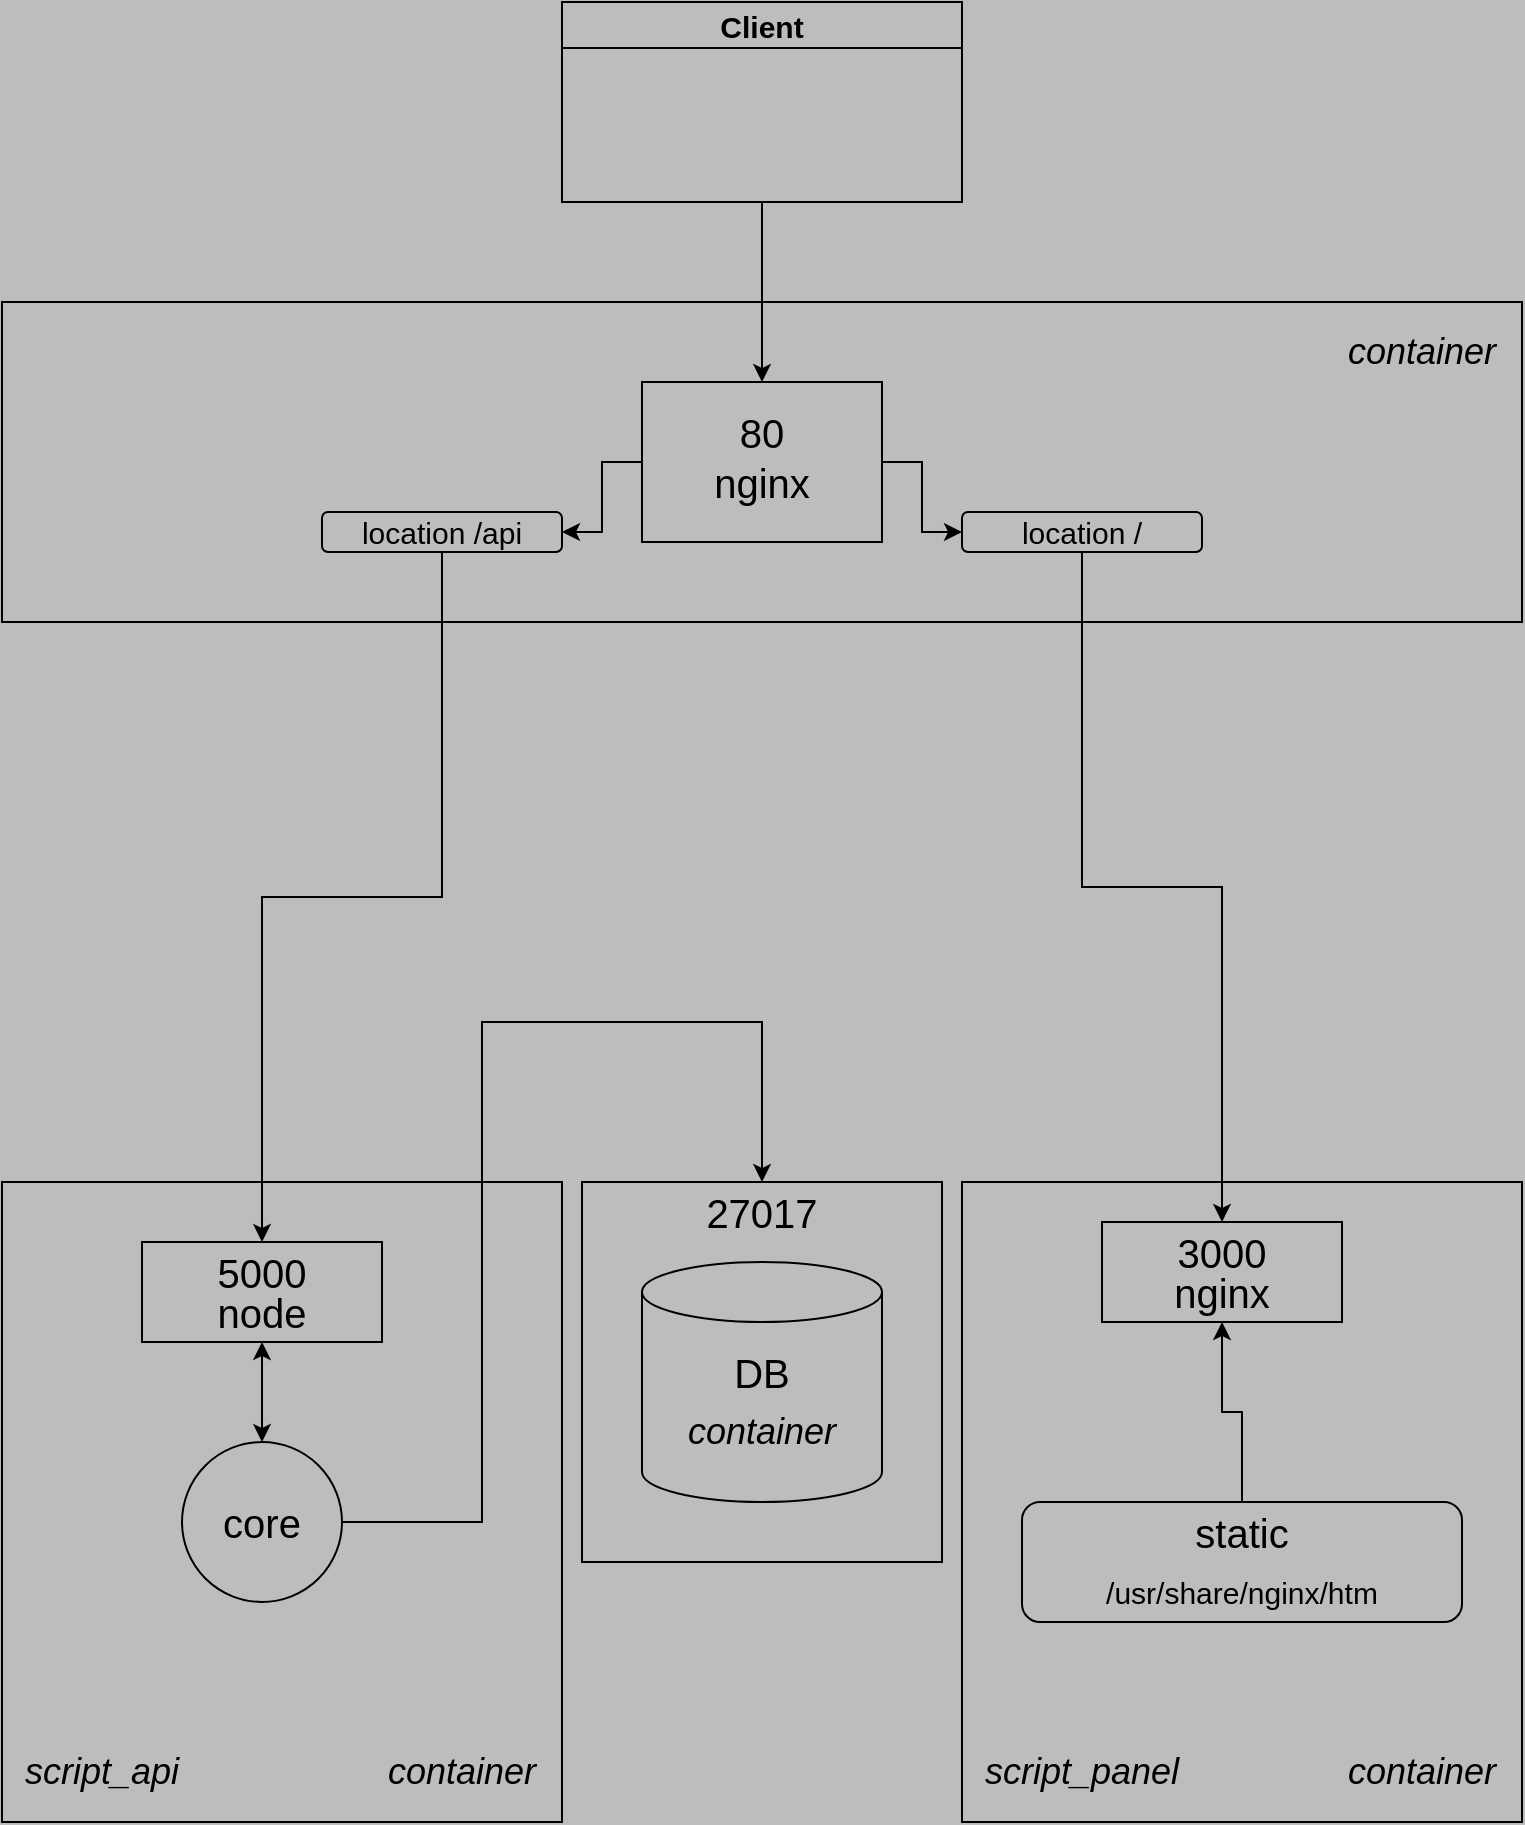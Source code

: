 <mxfile version="20.8.20" type="github">
  <diagram name="Страница 1" id="M6MnVRrjUb-IilKqB1AO">
    <mxGraphModel dx="2304" dy="1134" grid="1" gridSize="10" guides="1" tooltips="1" connect="1" arrows="1" fold="1" page="1" pageScale="1" pageWidth="827" pageHeight="1169" background="#bdbdbd" math="0" shadow="0">
      <root>
        <mxCell id="0" />
        <mxCell id="1" parent="0" />
        <mxCell id="pa2Qshf86sT0noNAij-P-2" value="" style="rounded=0;whiteSpace=wrap;html=1;fillColor=none;" vertex="1" parent="1">
          <mxGeometry x="40" y="160" width="760" height="160" as="geometry" />
        </mxCell>
        <mxCell id="pa2Qshf86sT0noNAij-P-3" value="&lt;font style=&quot;font-size: 20px;&quot;&gt;nginx&lt;/font&gt;" style="text;html=1;strokeColor=none;fillColor=none;align=center;verticalAlign=middle;whiteSpace=wrap;rounded=0;" vertex="1" parent="1">
          <mxGeometry x="390" y="235" width="60" height="30" as="geometry" />
        </mxCell>
        <mxCell id="pa2Qshf86sT0noNAij-P-4" value="&lt;font style=&quot;font-size: 18px;&quot;&gt;&lt;i&gt;container&lt;/i&gt;&lt;/font&gt;" style="text;html=1;strokeColor=none;fillColor=none;align=center;verticalAlign=middle;whiteSpace=wrap;rounded=0;" vertex="1" parent="1">
          <mxGeometry x="720" y="170" width="60" height="30" as="geometry" />
        </mxCell>
        <mxCell id="pa2Qshf86sT0noNAij-P-5" value="&lt;font style=&quot;font-size: 20px;&quot;&gt;80&lt;/font&gt;" style="text;html=1;strokeColor=none;fillColor=none;align=center;verticalAlign=middle;whiteSpace=wrap;rounded=0;" vertex="1" parent="1">
          <mxGeometry x="390" y="210" width="60" height="30" as="geometry" />
        </mxCell>
        <mxCell id="pa2Qshf86sT0noNAij-P-6" value="" style="rounded=0;whiteSpace=wrap;html=1;fillColor=none;" vertex="1" parent="1">
          <mxGeometry x="40" y="600" width="280" height="320" as="geometry" />
        </mxCell>
        <mxCell id="pa2Qshf86sT0noNAij-P-7" value="" style="rounded=0;whiteSpace=wrap;html=1;fillColor=none;" vertex="1" parent="1">
          <mxGeometry x="520" y="600" width="280" height="320" as="geometry" />
        </mxCell>
        <mxCell id="pa2Qshf86sT0noNAij-P-9" value="" style="shape=cylinder3;whiteSpace=wrap;html=1;boundedLbl=1;backgroundOutline=1;size=15;fontSize=18;fillColor=none;" vertex="1" parent="1">
          <mxGeometry x="360" y="640" width="120" height="120" as="geometry" />
        </mxCell>
        <mxCell id="pa2Qshf86sT0noNAij-P-10" value="&lt;font style=&quot;font-size: 18px;&quot;&gt;&lt;i&gt;container&lt;/i&gt;&lt;/font&gt;" style="text;html=1;strokeColor=none;fillColor=none;align=center;verticalAlign=middle;whiteSpace=wrap;rounded=0;" vertex="1" parent="1">
          <mxGeometry x="720" y="880" width="60" height="30" as="geometry" />
        </mxCell>
        <mxCell id="pa2Qshf86sT0noNAij-P-11" value="&lt;font style=&quot;font-size: 18px;&quot;&gt;&lt;i&gt;container&lt;/i&gt;&lt;/font&gt;" style="text;html=1;strokeColor=none;fillColor=none;align=center;verticalAlign=middle;whiteSpace=wrap;rounded=0;" vertex="1" parent="1">
          <mxGeometry x="240" y="880" width="60" height="30" as="geometry" />
        </mxCell>
        <mxCell id="pa2Qshf86sT0noNAij-P-12" value="" style="rounded=0;whiteSpace=wrap;html=1;fillColor=none;" vertex="1" parent="1">
          <mxGeometry x="330" y="600" width="180" height="190" as="geometry" />
        </mxCell>
        <mxCell id="pa2Qshf86sT0noNAij-P-13" value="&lt;font style=&quot;font-size: 18px;&quot;&gt;&lt;i&gt;container&lt;/i&gt;&lt;/font&gt;" style="text;html=1;strokeColor=none;fillColor=none;align=center;verticalAlign=middle;whiteSpace=wrap;rounded=0;" vertex="1" parent="1">
          <mxGeometry x="390" y="710" width="60" height="30" as="geometry" />
        </mxCell>
        <mxCell id="pa2Qshf86sT0noNAij-P-14" value="&lt;font style=&quot;font-size: 18px;&quot;&gt;&lt;i&gt;script_panel&lt;/i&gt;&lt;/font&gt;" style="text;html=1;strokeColor=none;fillColor=none;align=center;verticalAlign=middle;whiteSpace=wrap;rounded=0;" vertex="1" parent="1">
          <mxGeometry x="550" y="880" width="60" height="30" as="geometry" />
        </mxCell>
        <mxCell id="pa2Qshf86sT0noNAij-P-15" value="&lt;font style=&quot;font-size: 18px;&quot;&gt;&lt;i&gt;script_api&lt;/i&gt;&lt;/font&gt;" style="text;html=1;strokeColor=none;fillColor=none;align=center;verticalAlign=middle;whiteSpace=wrap;rounded=0;" vertex="1" parent="1">
          <mxGeometry x="60" y="880" width="60" height="30" as="geometry" />
        </mxCell>
        <mxCell id="pa2Qshf86sT0noNAij-P-17" value="" style="rounded=0;whiteSpace=wrap;html=1;fontSize=18;fillColor=none;" vertex="1" parent="1">
          <mxGeometry x="590" y="620" width="120" height="50" as="geometry" />
        </mxCell>
        <mxCell id="pa2Qshf86sT0noNAij-P-18" value="&lt;font style=&quot;font-size: 20px;&quot;&gt;nginx&lt;/font&gt;" style="text;html=1;strokeColor=none;fillColor=none;align=center;verticalAlign=middle;whiteSpace=wrap;rounded=0;" vertex="1" parent="1">
          <mxGeometry x="620" y="640" width="60" height="30" as="geometry" />
        </mxCell>
        <mxCell id="pa2Qshf86sT0noNAij-P-19" value="&lt;font style=&quot;font-size: 20px;&quot;&gt;3000&lt;/font&gt;" style="text;html=1;strokeColor=none;fillColor=none;align=center;verticalAlign=middle;whiteSpace=wrap;rounded=0;" vertex="1" parent="1">
          <mxGeometry x="620" y="620" width="60" height="30" as="geometry" />
        </mxCell>
        <mxCell id="pa2Qshf86sT0noNAij-P-20" value="&lt;font style=&quot;font-size: 15px;&quot;&gt;/usr/share/nginx/htm&lt;/font&gt;" style="text;html=1;strokeColor=none;fillColor=none;align=center;verticalAlign=middle;whiteSpace=wrap;rounded=0;" vertex="1" parent="1">
          <mxGeometry x="630" y="790" width="60" height="30" as="geometry" />
        </mxCell>
        <mxCell id="pa2Qshf86sT0noNAij-P-25" value="" style="rounded=1;whiteSpace=wrap;html=1;fontSize=15;fillColor=none;" vertex="1" parent="1">
          <mxGeometry x="550" y="760" width="220" height="60" as="geometry" />
        </mxCell>
        <mxCell id="pa2Qshf86sT0noNAij-P-27" style="edgeStyle=orthogonalEdgeStyle;rounded=0;orthogonalLoop=1;jettySize=auto;html=1;exitX=0.5;exitY=0;exitDx=0;exitDy=0;entryX=0.5;entryY=1;entryDx=0;entryDy=0;fontSize=15;" edge="1" parent="1" source="pa2Qshf86sT0noNAij-P-26" target="pa2Qshf86sT0noNAij-P-18">
          <mxGeometry relative="1" as="geometry" />
        </mxCell>
        <mxCell id="pa2Qshf86sT0noNAij-P-26" value="&lt;font style=&quot;font-size: 20px;&quot;&gt;static&lt;/font&gt;" style="text;html=1;strokeColor=none;fillColor=none;align=center;verticalAlign=middle;whiteSpace=wrap;rounded=0;" vertex="1" parent="1">
          <mxGeometry x="630" y="760" width="60" height="30" as="geometry" />
        </mxCell>
        <mxCell id="pa2Qshf86sT0noNAij-P-29" value="location /" style="text;html=1;strokeColor=none;fillColor=none;align=center;verticalAlign=middle;whiteSpace=wrap;rounded=0;fontSize=15;" vertex="1" parent="1">
          <mxGeometry x="505" y="260" width="150" height="30" as="geometry" />
        </mxCell>
        <mxCell id="pa2Qshf86sT0noNAij-P-37" style="edgeStyle=orthogonalEdgeStyle;rounded=0;orthogonalLoop=1;jettySize=auto;html=1;exitX=1;exitY=0.5;exitDx=0;exitDy=0;entryX=0;entryY=0.5;entryDx=0;entryDy=0;fontSize=15;" edge="1" parent="1" source="pa2Qshf86sT0noNAij-P-30" target="pa2Qshf86sT0noNAij-P-36">
          <mxGeometry relative="1" as="geometry" />
        </mxCell>
        <mxCell id="pa2Qshf86sT0noNAij-P-41" style="edgeStyle=orthogonalEdgeStyle;rounded=0;orthogonalLoop=1;jettySize=auto;html=1;exitX=0;exitY=0.5;exitDx=0;exitDy=0;entryX=1;entryY=0.5;entryDx=0;entryDy=0;fontSize=15;" edge="1" parent="1" source="pa2Qshf86sT0noNAij-P-30" target="pa2Qshf86sT0noNAij-P-40">
          <mxGeometry relative="1" as="geometry" />
        </mxCell>
        <mxCell id="pa2Qshf86sT0noNAij-P-30" value="" style="rounded=0;whiteSpace=wrap;html=1;fontSize=15;fillColor=none;" vertex="1" parent="1">
          <mxGeometry x="360" y="200" width="120" height="80" as="geometry" />
        </mxCell>
        <mxCell id="pa2Qshf86sT0noNAij-P-38" style="edgeStyle=orthogonalEdgeStyle;rounded=0;orthogonalLoop=1;jettySize=auto;html=1;exitX=0.5;exitY=1;exitDx=0;exitDy=0;entryX=0.5;entryY=0;entryDx=0;entryDy=0;fontSize=15;" edge="1" parent="1" source="pa2Qshf86sT0noNAij-P-36" target="pa2Qshf86sT0noNAij-P-19">
          <mxGeometry relative="1" as="geometry" />
        </mxCell>
        <mxCell id="pa2Qshf86sT0noNAij-P-36" value="" style="rounded=1;whiteSpace=wrap;html=1;fontSize=15;fillColor=none;" vertex="1" parent="1">
          <mxGeometry x="520" y="265" width="120" height="20" as="geometry" />
        </mxCell>
        <mxCell id="pa2Qshf86sT0noNAij-P-39" value="location /api" style="text;html=1;strokeColor=none;fillColor=none;align=center;verticalAlign=middle;whiteSpace=wrap;rounded=0;fontSize=15;" vertex="1" parent="1">
          <mxGeometry x="185" y="260" width="150" height="30" as="geometry" />
        </mxCell>
        <mxCell id="pa2Qshf86sT0noNAij-P-45" style="edgeStyle=orthogonalEdgeStyle;rounded=0;orthogonalLoop=1;jettySize=auto;html=1;exitX=0.5;exitY=1;exitDx=0;exitDy=0;entryX=0.5;entryY=0;entryDx=0;entryDy=0;fontSize=15;" edge="1" parent="1" source="pa2Qshf86sT0noNAij-P-40" target="pa2Qshf86sT0noNAij-P-44">
          <mxGeometry relative="1" as="geometry" />
        </mxCell>
        <mxCell id="pa2Qshf86sT0noNAij-P-40" value="" style="rounded=1;whiteSpace=wrap;html=1;fontSize=15;fillColor=none;" vertex="1" parent="1">
          <mxGeometry x="200" y="265" width="120" height="20" as="geometry" />
        </mxCell>
        <mxCell id="pa2Qshf86sT0noNAij-P-42" value="" style="rounded=0;whiteSpace=wrap;html=1;fontSize=18;fillColor=none;" vertex="1" parent="1">
          <mxGeometry x="110" y="630" width="120" height="50" as="geometry" />
        </mxCell>
        <mxCell id="pa2Qshf86sT0noNAij-P-43" value="&lt;font style=&quot;font-size: 20px;&quot;&gt;node&lt;/font&gt;" style="text;html=1;strokeColor=none;fillColor=none;align=center;verticalAlign=middle;whiteSpace=wrap;rounded=0;" vertex="1" parent="1">
          <mxGeometry x="140" y="650" width="60" height="30" as="geometry" />
        </mxCell>
        <mxCell id="pa2Qshf86sT0noNAij-P-44" value="&lt;font style=&quot;font-size: 20px;&quot;&gt;5000&lt;/font&gt;" style="text;html=1;strokeColor=none;fillColor=none;align=center;verticalAlign=middle;whiteSpace=wrap;rounded=0;" vertex="1" parent="1">
          <mxGeometry x="140" y="630" width="60" height="30" as="geometry" />
        </mxCell>
        <mxCell id="pa2Qshf86sT0noNAij-P-54" style="edgeStyle=orthogonalEdgeStyle;rounded=0;orthogonalLoop=1;jettySize=auto;html=1;exitX=1;exitY=0.5;exitDx=0;exitDy=0;fontSize=15;entryX=0.5;entryY=0;entryDx=0;entryDy=0;" edge="1" parent="1" source="pa2Qshf86sT0noNAij-P-48" target="pa2Qshf86sT0noNAij-P-53">
          <mxGeometry relative="1" as="geometry">
            <mxPoint x="280" y="490" as="targetPoint" />
            <Array as="points">
              <mxPoint x="280" y="770" />
              <mxPoint x="280" y="520" />
              <mxPoint x="420" y="520" />
            </Array>
          </mxGeometry>
        </mxCell>
        <mxCell id="pa2Qshf86sT0noNAij-P-48" value="" style="ellipse;whiteSpace=wrap;html=1;aspect=fixed;fontSize=15;fillColor=none;" vertex="1" parent="1">
          <mxGeometry x="130" y="730" width="80" height="80" as="geometry" />
        </mxCell>
        <mxCell id="pa2Qshf86sT0noNAij-P-49" value="" style="endArrow=classic;startArrow=classic;html=1;rounded=0;fontSize=15;exitX=0.5;exitY=0;exitDx=0;exitDy=0;entryX=0.5;entryY=1;entryDx=0;entryDy=0;" edge="1" parent="1" source="pa2Qshf86sT0noNAij-P-48" target="pa2Qshf86sT0noNAij-P-43">
          <mxGeometry width="50" height="50" relative="1" as="geometry">
            <mxPoint x="420" y="590" as="sourcePoint" />
            <mxPoint x="470" y="540" as="targetPoint" />
          </mxGeometry>
        </mxCell>
        <mxCell id="pa2Qshf86sT0noNAij-P-50" value="&lt;font style=&quot;font-size: 20px;&quot;&gt;core&lt;/font&gt;" style="text;html=1;strokeColor=none;fillColor=none;align=center;verticalAlign=middle;whiteSpace=wrap;rounded=0;" vertex="1" parent="1">
          <mxGeometry x="140" y="755" width="60" height="30" as="geometry" />
        </mxCell>
        <mxCell id="pa2Qshf86sT0noNAij-P-51" value="&lt;span style=&quot;font-size: 20px;&quot;&gt;DB&lt;/span&gt;" style="text;html=1;strokeColor=none;fillColor=none;align=center;verticalAlign=middle;whiteSpace=wrap;rounded=0;" vertex="1" parent="1">
          <mxGeometry x="390" y="680" width="60" height="30" as="geometry" />
        </mxCell>
        <mxCell id="pa2Qshf86sT0noNAij-P-53" value="&lt;font style=&quot;font-size: 20px;&quot;&gt;27017&lt;/font&gt;" style="text;html=1;strokeColor=none;fillColor=none;align=center;verticalAlign=middle;whiteSpace=wrap;rounded=0;" vertex="1" parent="1">
          <mxGeometry x="390" y="600" width="60" height="30" as="geometry" />
        </mxCell>
        <mxCell id="pa2Qshf86sT0noNAij-P-55" value="" style="endArrow=classic;html=1;rounded=0;fontSize=15;entryX=0.5;entryY=0;entryDx=0;entryDy=0;exitX=0.5;exitY=1;exitDx=0;exitDy=0;" edge="1" parent="1" source="pa2Qshf86sT0noNAij-P-56" target="pa2Qshf86sT0noNAij-P-30">
          <mxGeometry width="50" height="50" relative="1" as="geometry">
            <mxPoint x="420" y="120" as="sourcePoint" />
            <mxPoint x="450" y="480" as="targetPoint" />
          </mxGeometry>
        </mxCell>
        <mxCell id="pa2Qshf86sT0noNAij-P-56" value="Client" style="swimlane;fontSize=15;fillColor=none;" vertex="1" parent="1">
          <mxGeometry x="320" y="10" width="200" height="100" as="geometry" />
        </mxCell>
      </root>
    </mxGraphModel>
  </diagram>
</mxfile>
